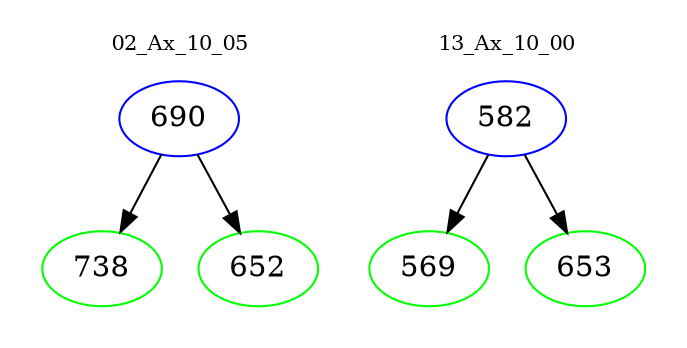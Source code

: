 digraph{
subgraph cluster_0 {
color = white
label = "02_Ax_10_05";
fontsize=10;
T0_690 [label="690", color="blue"]
T0_690 -> T0_738 [color="black"]
T0_738 [label="738", color="green"]
T0_690 -> T0_652 [color="black"]
T0_652 [label="652", color="green"]
}
subgraph cluster_1 {
color = white
label = "13_Ax_10_00";
fontsize=10;
T1_582 [label="582", color="blue"]
T1_582 -> T1_569 [color="black"]
T1_569 [label="569", color="green"]
T1_582 -> T1_653 [color="black"]
T1_653 [label="653", color="green"]
}
}
